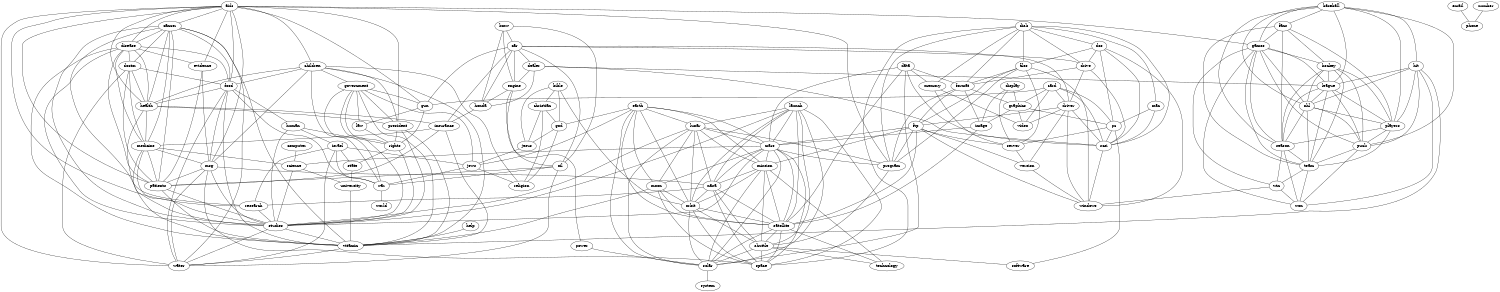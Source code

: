 graph G {
	graph [bb="-307.71,-263.85,417.83,238.99",
		center=1,
		maxiter=5000,
		size="10,10",
		start=7
	];
	node [label="\N"];
	1	 [height=0.5,
		label=aids,
		pos="27.762,-4.0877",
		width=0.75];
	5	 [height=0.5,
		label=cancer,
		pos="39.577,73.168",
		width=0.95686];
	1 -- 5	 [dir=none,
		pos="30.502,13.83 32.397,26.222 34.91,42.651 36.81,55.079"];
	8	 [height=0.5,
		label=children,
		pos="-9.5182,90.956",
		width=1.1013];
	1 -- 8	 [dir=none,
		pos="20.924,13.345 14.282,30.28 4.2423,55.874 -2.4706,72.989"];
	13	 [height=0.5,
		label=disease,
		pos="74.444,60.418",
		width=1.0291];
	1 -- 13	 [dir=none,
		pos="39.542,12.19 46.348,21.595 54.909,33.425 61.849,43.015"];
	23	 [height=0.5,
		label=evidence,
		pos="98.208,21.738",
		width=1.1735];
	1 -- 23	 [dir=none,
		pos="51.612,4.6557 56.242,6.3531 61.166,8.1583 66.013,9.9352"];
	26	 [height=0.5,
		label=food,
		pos="39.353,100.09",
		width=0.79437];
	1 -- 26	 [dir=none,
		pos="29.781,14.058 31.895,33.063 35.198,62.744 37.318,81.801"];
	29	 [height=0.5,
		label=games,
		pos="126.76,-48.354",
		width=0.93881];
	1 -- 29	 [dir=none,
		pos="50.225,-14.132 65.171,-20.816 84.861,-29.62 100.53,-36.625"];
	33	 [height=0.5,
		label=gun,
		pos="-4.9879,-29.561",
		width=0.75];
	1 -- 33	 [dir=none,
		pos="9.8538,-18.017 9.7343,-18.11 9.615,-18.203 9.4958,-18.295"];
	34	 [height=0.5,
		label=health,
		pos="53.15,40.182",
		width=0.88464];
	1 -- 34	 [dir=none,
		pos="37.505,12.902 39.407,16.218 41.402,19.697 43.307,23.019"];
	55	 [height=0.5,
		label=msg,
		pos="-19.698,7.2058",
		width=0.75];
	1 -- 55	 [dir=none,
		pos="2.0873,2.0218 1.9999,2.0426 1.9126,2.0633 1.8253,2.0841"];
	61	 [height=0.5,
		label=patients,
		pos="51.285,17.888",
		width=1.0652];
	1 -- 61	 [dir=none,
		pos="43.583,10.692 43.716,10.816 43.848,10.94 43.979,11.062"];
	66	 [height=0.5,
		label=president,
		pos="17.788,87.215",
		width=1.2277];
	1 -- 66	 [dir=none,
		pos="25.791,13.951 24.043,29.957 21.501,53.219 19.754,69.214"];
	67	 [height=0.5,
		label=program,
		pos="-52.019,-69.98",
		width=1.1555];
	1 -- 67	 [dir=none,
		pos="10.45,-18.385 -2.1983,-28.832 -19.363,-43.008 -32.5,-53.858"];
	70	 [height=0.5,
		label=research,
		pos="-55.088,64.727",
		width=1.1374];
	1 -- 70	 [dir=none,
		pos="10.595,10.171 -2.9603,21.43 -21.867,37.133 -35.916,48.803"];
	91	 [height=0.5,
		label=water,
		pos="6.5962,56.408",
		width=0.84854];
	1 -- 91	 [dir=none,
		pos="21.526,13.736 18.794,21.543 15.595,30.687 12.861,38.503"];
	2	 [height=0.5,
		label=baseball,
		pos="183.6,-48.551",
		width=1.1193];
	24	 [height=0.5,
		label=fans,
		pos="236.23,-50.067",
		width=0.75];
	2 -- 24	 [dir=none,
		pos="224.02,-49.715 224.13,-49.718 224.24,-49.721 224.35,-49.725"];
	2 -- 29	 [dir=none,
		pos="143.2,-48.411 143.05,-48.41 142.91,-48.41 142.77,-48.409"];
	36	 [height=0.5,
		label=hit,
		pos="137.11,14.905",
		width=0.75];
	2 -- 36	 [dir=none,
		pos="170.89,-31.211 164.12,-21.964 155.83,-10.648 149.15,-1.5397"];
	47	 [height=0.5,
		label=league,
		pos="145.48,-87.001",
		width=0.92075];
	2 -- 47	 [dir=none,
		pos="167.21,-65.08 165.28,-67.034 163.3,-69.026 161.37,-70.973"];
	57	 [height=0.5,
		label=nhl,
		pos="182.6,-24.81",
		width=0.75];
	2 -- 57	 [dir=none,
		pos="182.83,-30.316 182.83,-30.217 182.82,-30.118 182.82,-30.02"];
	64	 [height=0.5,
		label=players,
		pos="213.23,-28.223",
		width=1.011];
	2 -- 64	 [dir=none,
		pos="205.75,-33.353 205.89,-33.261 206.02,-33.17 206.15,-33.079"];
	68	 [height=0.5,
		label=puck,
		pos="189.93,-1.1248",
		width=0.79437];
	2 -- 68	 [dir=none,
		pos="186.03,-30.35 186.52,-26.693 187.03,-22.851 187.52,-19.198"];
	75	 [height=0.5,
		label=season,
		pos="180.94,-120.07",
		width=0.99297];
	2 -- 75	 [dir=none,
		pos="182.93,-66.599 182.53,-77.358 182.02,-90.98 181.62,-101.78"];
	3	 [height=0.5,
		label=bible,
		pos="-231.25,72.598",
		width=0.79437];
	9	 [height=0.5,
		label=christian,
		pos="-211.05,151.6",
		width=1.1374];
	3 -- 9	 [dir=none,
		pos="-226.67,90.524 -223.39,103.36 -218.98,120.59 -215.69,133.47"];
	30	 [height=0.5,
		label=god,
		pos="-197.93,104",
		width=0.75];
	3 -- 30	 [dir=none,
		pos="-214.98,87.931 -214.58,88.305 -214.19,88.679 -213.79,89.052"];
	43	 [height=0.5,
		label=jesus,
		pos="-179.87,163.04",
		width=0.79437];
	3 -- 43	 [dir=none,
		pos="-221.59,89.61 -212.46,105.68 -198.84,129.66 -189.67,145.8"];
	60	 [height=0.5,
		label=orbit,
		pos="-172.28,6.0587",
		width=0.77632];
	3 -- 60	 [dir=none,
		pos="-217.28,56.829 -207.88,46.222 -195.54,32.297 -186.16,21.714"];
	4	 [height=0.5,
		label=bmw,
		pos="95.511,-87.046",
		width=0.79437];
	6	 [height=0.5,
		label=car,
		pos="38.353,-88.461",
		width=0.75];
	4 -- 6	 [dir=none,
		pos="66.932,-87.753 66.485,-87.764 66.039,-87.775 65.593,-87.786"];
	22	 [height=0.5,
		label=engine,
		pos="24.893,-108.56",
		width=0.93881];
	4 -- 22	 [dir=none,
		pos="69.616,-94.933 64.735,-96.42 59.595,-97.986 54.608,-99.505"];
	38	 [height=0.5,
		label=honda,
		pos="85.899,-119.42",
		width=0.92075];
	4 -- 38	 [dir=none,
		pos="90.255,-104.75 90.22,-104.87 90.185,-104.98 90.15,-105.1"];
	59	 [height=0.5,
		label=oil,
		pos="39.457,-22.716",
		width=0.75];
	4 -- 59	 [dir=none,
		pos="81.655,-71.144 72.966,-61.172 61.812,-48.371 53.154,-38.435"];
	5 -- 13	 [dir=none,
		pos="68.049,62.756 68.167,62.713 68.284,62.67 68.4,62.628"];
	16	 [height=0.5,
		label=doctor,
		pos="86.107,115.84",
		width=0.97491];
	5 -- 16	 [dir=none,
		pos="56.639,88.814 60.581,92.43 64.78,96.28 68.736,99.907"];
	5 -- 26	 [dir=none,
		pos="39.426,91.274 39.425,91.426 39.424,91.577 39.423,91.728"];
	5 -- 34	 [dir=none,
		pos="46.84,55.516 46.891,55.394 46.941,55.271 46.991,55.149"];
	51	 [height=0.5,
		label=medicine,
		pos="8.3239,37.925",
		width=1.1916];
	5 -- 51	 [dir=none,
		pos="25.048,56.785 24.538,56.21 24.026,55.633 23.515,55.056"];
	5 -- 61	 [dir=none,
		pos="43.41,55.067 44.718,48.895 46.178,42 47.483,35.84"];
	5 -- 70	 [dir=none,
		pos="5.4006,70.12 -1.1665,69.535 -8.1005,68.917 -14.839,68.316"];
	82	 [height=0.5,
		label=studies,
		pos="-39.019,33.497",
		width=1.011];
	5 -- 82	 [dir=none,
		pos="14.709,60.616 5.714,56.076 -4.4517,50.945 -13.501,46.377"];
	89	 [height=0.5,
		label=vitamin,
		pos="34.877,45.744",
		width=1.011];
	5 -- 89	 [dir=none,
		pos="36.468,55.028 36.44,54.869 36.413,54.71 36.386,54.553"];
	5 -- 91	 [dir=none,
		pos="14.58,60.465 14.436,60.392 14.294,60.32 14.152,60.248"];
	12	 [height=0.5,
		label=dealer,
		pos="76.283,-158.31",
		width=0.9027];
	6 -- 12	 [dir=none,
		pos="47.729,-105.73 53.52,-116.39 60.931,-130.04 66.751,-140.76"];
	18	 [height=0.5,
		label=drive,
		pos="5.0204,-175.23",
		width=0.79437];
	6 -- 18	 [dir=none,
		pos="31.608,-106.02 25.824,-121.07 17.536,-142.65 11.756,-157.69"];
	19	 [height=0.5,
		label=driver,
		pos="-11.446,-148.72",
		width=0.88464];
	6 -- 19	 [dir=none,
		pos="25.269,-104.29 18.122,-112.94 9.285,-123.64 2.0717,-132.37"];
	6 -- 22	 [dir=none,
		pos="27.238,-105.06 27.151,-105.19 27.065,-105.31 26.982,-105.44"];
	6 -- 33	 [dir=none,
		pos="26.28,-72.054 20.269,-63.885 13.023,-54.037 7.0202,-45.88"];
	6 -- 38	 [dir=none,
		pos="57.692,-101.05 59.954,-102.53 62.272,-104.04 64.56,-105.52"];
	41	 [height=0.5,
		label=insurance,
		pos="70.801,-25.73",
		width=1.2457];
	6 -- 41	 [dir=none,
		pos="47.219,-71.319 51.648,-62.758 57.004,-52.403 61.492,-43.727"];
	6 -- 59	 [dir=none,
		pos="38.66,-70.147 38.814,-61.028 38.998,-50.036 39.151,-40.931"];
	7	 [height=0.5,
		label=card,
		pos="-48.786,-130.22",
		width=0.75];
	7 -- 19	 [dir=none,
		pos="-27.065,-140.98 -26.937,-141.05 -26.809,-141.11 -26.681,-141.17"];
	32	 [height=0.5,
		label=graphics,
		pos="-149.07,-175.33",
		width=1.1555];
	7 -- 32	 [dir=none,
		pos="-71.542,-140.46 -85.873,-146.9 -104.51,-155.29 -119.92,-162.22"];
	7 -- 33	 [dir=none,
		pos="-41.157,-112.69 -33.118,-94.21 -20.535,-65.292 -12.53,-46.893"];
	62	 [height=0.5,
		label=pc,
		pos="-96.01,-212.41",
		width=0.75];
	7 -- 62	 [dir=none,
		pos="-58.571,-147.25 -66.676,-161.35 -78.137,-181.3 -86.238,-195.4"];
	74	 [height=0.5,
		label=scsi,
		pos="-25.388,-179.34",
		width=0.75];
	7 -- 74	 [dir=none,
		pos="-40.603,-147.4 -38.336,-152.16 -35.875,-157.32 -33.607,-162.09"];
	88	 [height=0.5,
		label=video,
		pos="-78.623,-228.59",
		width=0.84854];
	7 -- 88	 [dir=none,
		pos="-54.259,-148.26 -59.642,-166.01 -67.814,-192.95 -73.185,-210.66"];
	8 -- 26	 [dir=none,
		pos="27.273,97.831 27.381,97.852 27.489,97.872 27.597,97.892"];
	31	 [height=0.5,
		label=government,
		pos="-31.125,67.088",
		width=1.4804];
	8 -- 31	 [dir=none,
		pos="-24.759,74.12 -24.871,73.997 -24.982,73.874 -25.092,73.753"];
	8 -- 34	 [dir=none,
		pos="9.9669,75.17 17.872,68.765 26.956,61.405 34.747,55.092"];
	8 -- 55	 [dir=none,
		pos="-11.727,72.784 -13.435,58.736 -15.787,39.382 -17.493,25.343"];
	8 -- 66	 [dir=none,
		pos="17.709,87.226 17.735,87.222 17.755,87.219 17.768,87.218"];
	69	 [height=0.5,
		label=religion,
		pos="-107.78,157.34",
		width=1.0291];
	8 -- 69	 [dir=none,
		pos="-31.815,106.02 -48.009,116.96 -69.813,131.69 -85.908,142.57"];
	8 -- 89	 [dir=none,
		pos="6.7607,74.378 10.72,70.345 14.951,66.037 18.896,62.019"];
	90	 [height=0.5,
		label=war,
		pos="-8.9096,128.73",
		width=0.75];
	8 -- 90	 [dir=none,
		pos="-9.2282,108.96 -9.2208,109.42 -9.2135,109.87 -9.2061,110.33"];
	9 -- 30	 [dir=none,
		pos="-206.09,133.6 -205.02,129.71 -203.88,125.59 -202.81,121.71"];
	9 -- 43	 [dir=none,
		pos="-179.96,163.01 -179.93,163.02 -179.91,163.03 -179.89,163.04"];
	9 -- 69	 [dir=none,
		pos="-170.24,153.87 -161.78,154.34 -152.92,154.83 -144.61,155.3"];
	10	 [height=0.5,
		label=computer,
		pos="-156.22,150.24",
		width=1.2638];
	73	 [height=0.5,
		label=science,
		pos="-93.665,69.995",
		width=1.0471];
	10 -- 73	 [dir=none,
		pos="-142.65,132.83 -132.08,119.28 -117.5,100.57 -107,87.098"];
	11	 [height=0.5,
		label=data,
		pos="-129.43,-109.21",
		width=0.75];
	27	 [height=0.5,
		label=format,
		pos="-101.7,-147.79",
		width=0.95686];
	11 -- 27	 [dir=none,
		pos="-117.51,-125.8 -116.34,-127.43 -115.14,-129.09 -113.97,-130.73"];
	50	 [height=0.5,
		label=mars,
		pos="-101.56,-30.171",
		width=0.79437];
	11 -- 50	 [dir=none,
		pos="-123.25,-91.668 -118.66,-78.661 -112.43,-60.997 -107.83,-47.936"];
	52	 [height=0.5,
		label=memory,
		pos="-152.7,-201.67",
		width=1.1193];
	11 -- 52	 [dir=none,
		pos="-133.92,-127.04 -138.01,-143.3 -144.03,-167.23 -148.14,-183.58"];
	72	 [height=0.5,
		label=satellite,
		pos="-136.48,-48.934",
		width=1.0291];
	11 -- 72	 [dir=none,
		pos="-131.55,-91.125 -132.44,-83.496 -133.48,-74.633 -134.37,-67.006"];
	11 -- 74	 [dir=none,
		pos="-110.35,-122.07 -91.693,-134.65 -63.437,-153.69 -44.703,-166.32"];
	79	 [height=0.5,
		label=solar,
		pos="-183.54,-40.799",
		width=0.79437];
	11 -- 79	 [dir=none,
		pos="-142.26,-92.997 -150.76,-82.25 -161.88,-68.19 -170.44,-57.37"];
	12 -- 22	 [dir=none,
		pos="60.023,-142.57 54.024,-136.76 47.229,-130.18 41.224,-124.37"];
	12 -- 38	 [dir=none,
		pos="80.753,-140.23 80.988,-139.28 81.225,-138.32 81.46,-137.37"];
	12 -- 47	 [dir=none,
		pos="91.986,-142.13 103.31,-130.46 118.53,-114.78 129.84,-103.12"];
	12 -- 74	 [dir=none,
		pos="45.778,-164.62 31.389,-167.6 14.399,-171.11 0.62777,-173.96"];
	13 -- 16	 [dir=none,
		pos="78.263,78.564 79.565,84.752 81.02,91.664 82.319,97.84"];
	13 -- 23	 [dir=none,
		pos="85.213,42.889 85.901,41.769 86.594,40.642 87.282,39.521"];
	13 -- 26	 [dir=none,
		pos="59.765,77.012 57.662,79.39 55.502,81.832 53.411,84.196"];
	13 -- 34	 [dir=none,
		pos="57.256,44.084 57.104,43.94 56.956,43.799 56.811,43.661"];
	13 -- 51	 [dir=none,
		pos="44.093,50.093 43.414,49.862 42.734,49.631 42.053,49.399"];
	13 -- 61	 [dir=none,
		pos="64.757,42.627 63.468,40.26 62.146,37.834 60.859,35.47"];
	13 -- 82	 [dir=none,
		pos="41.015,52.486 26.242,48.981 8.9166,44.87 -5.829,41.372"];
	13 -- 89	 [dir=none,
		pos="44.861,49.446 44.772,49.413 44.682,49.38 44.594,49.347"];
	14	 [height=0.5,
		label=disk,
		pos="-67.365,-143.39",
		width=0.75];
	17	 [height=0.5,
		label=dos,
		pos="-14.897,-226.49",
		width=0.75];
	14 -- 17	 [dir=none,
		pos="-56.748,-160.21 -47.645,-174.62 -34.598,-195.29 -25.499,-209.7"];
	14 -- 18	 [dir=none,
		pos="-44.462,-153.46 -36.178,-157.11 -26.816,-161.23 -18.481,-164.89"];
	25	 [height=0.5,
		label=files,
		pos="-52.178,-165.09",
		width=0.75];
	14 -- 25	 [dir=none,
		pos="-55.701,-160.06 -55.637,-160.15 -55.574,-160.24 -55.511,-160.33"];
	14 -- 27	 [dir=none,
		pos="-94.083,-146.82 -94.222,-146.83 -94.359,-146.85 -94.495,-146.87"];
	49	 [height=0.5,
		label=mac,
		pos="-49.702,-245.85",
		width=0.75];
	14 -- 49	 [dir=none,
		pos="-64.208,-161.71 -60.993,-180.36 -56.038,-209.1 -52.833,-227.69"];
	14 -- 52	 [dir=none,
		pos="-86.303,-156.32 -99.363,-165.24 -116.77,-177.13 -130.49,-186.5"];
	14 -- 67	 [dir=none,
		pos="-63.572,-125.24 -61.193,-113.87 -58.14,-99.257 -55.769,-87.918"];
	14 -- 74	 [dir=none,
		pos="-50.775,-157.6 -47.933,-160.03 -44.979,-162.56 -42.133,-165"];
	80	 [height=0.5,
		label=space,
		pos="-87.186,-48.5",
		width=0.88464];
	14 -- 80	 [dir=none,
		pos="-71.094,-125.54 -74.615,-108.69 -79.87,-83.528 -83.407,-66.591"];
	15	 [height=0.5,
		label=display,
		pos="-213.04,-178",
		width=1.011];
	15 -- 32	 [dir=none,
		pos="-176.57,-176.48 -176.46,-176.47 -176.35,-176.47 -176.23,-176.46"];
	40	 [height=0.5,
		label=image,
		pos="-173.47,-102.49",
		width=0.88464];
	15 -- 40	 [dir=none,
		pos="-203.86,-160.49 -197.47,-148.29 -188.98,-132.09 -182.6,-119.91"];
	76	 [height=0.5,
		label=server,
		pos="-129.59,-196.12",
		width=0.9027];
	15 -- 76	 [dir=none,
		pos="-179.58,-185.26 -173.14,-186.66 -166.43,-188.12 -160.09,-189.5"];
	16 -- 26	 [dir=none,
		pos="56.763,105.95 56.616,105.9 56.469,105.85 56.323,105.81"];
	16 -- 34	 [dir=none,
		pos="78.297,97.908 73.005,85.761 66.046,69.786 60.791,57.722"];
	16 -- 51	 [dir=none,
		pos="69.991,99.694 56.819,86.501 38.266,67.917 24.957,54.586"];
	16 -- 61	 [dir=none,
		pos="79.72,97.872 73.437,80.199 63.901,53.373 57.632,35.739"];
	16 -- 91	 [dir=none,
		pos="66.043,100.84 53.622,91.557 37.77,79.708 25.559,70.582"];
	17 -- 18	 [dir=none,
		pos="-8.0428,-208.85 -6.0173,-203.63 -3.8014,-197.93 -1.7793,-192.73"];
	17 -- 25	 [dir=none,
		pos="-25.085,-209.71 -30.345,-201.05 -36.745,-190.51 -42.004,-181.85"];
	17 -- 62	 [dir=none,
		pos="-41.457,-221.88 -50.513,-220.31 -60.63,-218.55 -69.668,-216.98"];
	17 -- 74	 [dir=none,
		pos="-18.863,-208.66 -19.699,-204.91 -20.581,-200.95 -21.416,-197.19"];
	93	 [height=0.5,
		label=windows,
		pos="24.956,-181.06",
		width=1.2096];
	17 -- 93	 [dir=none,
		pos="-1.1822,-210.85 2.4203,-206.75 6.3238,-202.3 9.9883,-198.12"];
	18 -- 19	 [dir=none,
		pos="-5.501,-158.29 -5.6018,-158.13 -5.7022,-157.97 -5.8019,-157.81"];
	18 -- 27	 [dir=none,
		pos="-21.635,-168.38 -36.453,-164.57 -54.972,-159.81 -70.467,-155.82"];
	18 -- 74	 [dir=none,
		pos="-23.002,-179.02 -23.188,-179.04 -23.365,-179.07 -23.532,-179.09"];
	28	 [height=0.5,
		label=ftp,
		pos="-79.258,-107.72",
		width=0.75];
	19 -- 28	 [dir=none,
		pos="-33.275,-135.52 -41.483,-130.56 -50.778,-124.94 -58.852,-120.06"];
	19 -- 74	 [dir=none,
		pos="-19.394,-166.18 -19.443,-166.29 -19.492,-166.39 -19.541,-166.5"];
	87	 [height=0.5,
		label=version,
		pos="-49.204,-204.58",
		width=1.0291];
	19 -- 87	 [dir=none,
		pos="-22.98,-165.79 -27.577,-172.59 -32.864,-180.41 -37.48,-187.24"];
	19 -- 88	 [dir=none,
		pos="-25.365,-165.27 -36.971,-179.07 -53.415,-198.62 -64.952,-212.33"];
	19 -- 93	 [dir=none,
		pos="5.9022,-164.13 6.0487,-164.26 6.1953,-164.39 6.3419,-164.52"];
	20	 [height=0.5,
		label=earth,
		pos="-157.44,37.924",
		width=0.79437];
	20 -- 30	 [dir=none,
		pos="-167.86,54.941 -173.96,64.883 -181.61,77.378 -187.68,87.271"];
	44	 [height=0.5,
		label=jews,
		pos="-110.5,111.17",
		width=0.75];
	20 -- 44	 [dir=none,
		pos="-146.55,54.912 -138.91,66.829 -128.75,82.684 -121.17,94.524"];
	48	 [height=0.5,
		label=lunar,
		pos="-107.54,-3.6606",
		width=0.79437];
	20 -- 48	 [dir=none,
		pos="-139.98,23.38 -135.15,19.351 -129.9,14.978 -125.07,10.946"];
	20 -- 50	 [dir=none,
		pos="-144.19,21.787 -135.29,10.932 -123.59,-3.3184 -114.71,-14.149"];
	53	 [height=0.5,
		label=mission,
		pos="-162.2,-31.114",
		width=1.0652];
	20 -- 53	 [dir=none,
		pos="-158.69,19.785 -159.38,9.7176 -160.24,-2.7701 -160.94,-12.857"];
	54	 [height=0.5,
		label=moon,
		pos="-77.901,12.695",
		width=0.88464];
	20 -- 54	 [dir=none,
		pos="-131.83,29.803 -123.57,27.181 -114.36,24.261 -105.93,21.587"];
	20 -- 60	 [dir=none,
		pos="-165.55,20.5 -165.61,20.384 -165.66,20.267 -165.72,20.151"];
	20 -- 72	 [dir=none,
		pos="-153.09,19.927 -149.5,5.0202 -144.41,-16.059 -140.82,-30.96"];
	20 -- 79	 [dir=none,
		pos="-163.36,20.061 -167.63,7.1774 -173.38,-10.139 -177.64,-23.006"];
	21	 [height=0.5,
		label=email,
		pos="249.42,105.93",
		width=0.81243];
	63	 [height=0.5,
		label=phone,
		pos="319.1,125.19",
		width=0.92075];
	21 -- 63	 [dir=none,
		pos="276.16,113.32 280.46,114.51 284.93,115.75 289.29,116.95"];
	22 -- 38	 [dir=none,
		pos="57.182,-114.31 57.297,-114.33 57.411,-114.35 57.525,-114.37"];
	22 -- 59	 [dir=none,
		pos="27.982,-90.352 30.454,-75.784 33.903,-55.454 36.373,-40.894"];
	65	 [height=0.5,
		label=power,
		pos="-105.96,-115.7",
		width=0.93881];
	22 -- 65	 [dir=none,
		pos="-8.8041,-110.4 -28.189,-111.45 -52.478,-112.78 -71.92,-113.84"];
	23 -- 55	 [dir=none,
		pos="57.301,16.696 40.673,14.647 21.926,12.336 7.0926,10.508"];
	23 -- 61	 [dir=none,
		pos="56.668,18.329 56.565,18.321 56.463,18.313 56.363,18.304"];
	24 -- 29	 [dir=none,
		pos="209.17,-49.643 194.48,-49.413 176.18,-49.127 160.56,-48.883"];
	37	 [height=0.5,
		label=hockey,
		pos="215,-79.458",
		width=1.0291];
	24 -- 37	 [dir=none,
		pos="224.38,-66.481 224.3,-66.586 224.22,-66.691 224.15,-66.796"];
	24 -- 64	 [dir=none,
		pos="220.51,-35.135 220.38,-35.015 220.25,-34.896 220.13,-34.777"];
	24 -- 75	 [dir=none,
		pos="223.41,-66.303 214.73,-77.29 203.29,-91.778 194.47,-102.95"];
	84	 [height=0.5,
		label=team,
		pos="189.5,-99.48",
		width=0.77632];
	24 -- 84	 [dir=none,
		pos="221.7,-65.43 216.13,-71.323 209.77,-78.048 204.18,-83.955"];
	25 -- 27	 [dir=none,
		pos="-76.361,-156.64 -76.459,-156.61 -76.557,-156.58 -76.656,-156.54"];
	25 -- 28	 [dir=none,
		pos="-60.303,-147.88 -63.731,-140.62 -67.712,-132.18 -71.139,-124.92"];
	25 -- 67	 [dir=none,
		pos="-52.148,-146.75 -52.12,-129.91 -52.078,-105.09 -52.05,-88.262"];
	25 -- 76	 [dir=none,
		pos="-75.404,-174.4 -84.133,-177.9 -94.119,-181.9 -103.12,-185.51"];
	25 -- 93	 [dir=none,
		pos="-26.064,-170.5 -22.218,-171.29 -18.187,-172.13 -14.148,-172.96"];
	26 -- 34	 [dir=none,
		pos="43.493,82.115 45.239,74.533 47.268,65.724 49.013,58.144"];
	39	 [height=0.5,
		label=human,
		pos="-38.986,136.78",
		width=0.95686];
	26 -- 39	 [dir=none,
		pos="16.273,110.9 6.9752,115.25 -3.7859,120.29 -13.328,124.76"];
	26 -- 55	 [dir=none,
		pos="28.522,83.053 17.801,66.189 1.4929,40.537 -9.1343,23.821"];
	26 -- 89	 [dir=none,
		pos="37.863,81.993 37.384,76.188 36.855,69.759 36.376,63.946"];
	26 -- 90	 [dir=none,
		pos="18.325,112.57 15.988,113.96 13.611,115.37 11.285,116.75"];
	26 -- 91	 [dir=none,
		pos="26.782,83.326 24.256,79.958 21.602,76.419 19.079,73.055"];
	27 -- 28	 [dir=none,
		pos="-91.793,-130.1 -90.807,-128.34 -89.807,-126.55 -88.824,-124.8"];
	27 -- 32	 [dir=none,
		pos="-124.83,-161.24 -124.93,-161.29 -125.02,-161.35 -125.11,-161.4"];
	27 -- 40	 [dir=none,
		pos="-124.02,-133.71 -132.91,-128.1 -143.1,-121.67 -151.91,-116.1"];
	27 -- 67	 [dir=none,
		pos="-90.677,-130.52 -82.501,-117.72 -71.397,-100.33 -63.187,-87.47"];
	28 -- 50	 [dir=none,
		pos="-84.431,-89.734 -88.034,-77.205 -92.819,-60.566 -96.416,-48.06"];
	28 -- 53	 [dir=none,
		pos="-95.25,-92.95 -109.47,-79.819 -130.2,-60.665 -144.82,-47.162"];
	28 -- 67	 [dir=none,
		pos="-67.548,-91.496 -66.625,-90.217 -65.691,-88.922 -64.761,-87.634"];
	28 -- 72	 [dir=none,
		pos="-93.995,-92.581 -102.08,-84.28 -112.1,-73.979 -120.39,-65.468"];
	28 -- 76	 [dir=none,
		pos="-88.962,-124.76 -97.818,-140.32 -110.84,-163.19 -119.74,-178.83"];
	28 -- 87	 [dir=none,
		pos="-73.746,-125.49 -68.357,-142.85 -60.195,-169.16 -54.783,-186.6"];
	28 -- 93	 [dir=none,
		pos="-60.627,-120.83 -42.829,-133.36 -15.995,-152.24 2.8706,-165.51"];
	29 -- 37	 [dir=none,
		pos="155.16,-58.366 164.64,-61.705 175.22,-65.436 184.82,-68.82"];
	29 -- 47	 [dir=none,
		pos="135.24,-65.868 135.79,-66.987 136.33,-68.113 136.87,-69.233"];
	29 -- 57	 [dir=none,
		pos="153.37,-37.133 155.5,-36.233 157.65,-35.329 159.76,-34.441"];
	29 -- 68	 [dir=none,
		pos="146.4,-33.669 154.37,-27.712 163.52,-20.865 171.38,-14.994"];
	29 -- 75	 [dir=none,
		pos="139.6,-65.35 148.23,-76.783 159.57,-91.791 168.19,-103.2"];
	29 -- 84	 [dir=none,
		pos="145.58,-63.693 153.96,-70.517 163.76,-78.505 171.98,-85.2"];
	92	 [height=0.5,
		label=win,
		pos="117.11,-147.23",
		width=0.75];
	29 -- 92	 [dir=none,
		pos="124.99,-66.489 123.25,-84.329 120.6,-111.41 118.87,-129.21"];
	94	 [height=0.5,
		label=won,
		pos="159.02,-74.571",
		width=0.75];
	29 -- 94	 [dir=none,
		pos="145.52,-63.604 145.63,-63.695 145.74,-63.785 145.85,-63.874"];
	30 -- 43	 [dir=none,
		pos="-192.51,121.72 -190.23,129.19 -187.57,137.87 -185.29,145.34"];
	30 -- 69	 [dir=none,
		pos="-177.47,116.11 -163.76,124.22 -145.66,134.93 -131.34,143.4"];
	31 -- 33	 [dir=none,
		pos="-26.209,48.909 -21.507,31.52 -14.459,5.4613 -9.7938,-11.79"];
	31 -- 44	 [dir=none,
		pos="-58.887,82.505 -68.901,88.066 -80.032,94.247 -89.386,99.441"];
	46	 [height=0.5,
		label=law,
		pos="62.215,93.734",
		width=0.75];
	31 -- 46	 [dir=none,
		pos="9.8149,78.775 19.122,81.432 28.737,84.177 37.15,86.579"];
	31 -- 66	 [dir=none,
		pos="2.8463,81.067 2.9767,81.121 3.1067,81.174 3.2362,81.227"];
	71	 [height=0.5,
		label=rights,
		pos="-42.355,95.662",
		width=0.84854];
	31 -- 71	 [dir=none,
		pos="-38.173,85.022 -38.209,85.112 -38.244,85.201 -38.279,85.29"];
	31 -- 82	 [dir=none,
		pos="-35.349,49.112 -35.379,48.988 -35.408,48.863 -35.437,48.738"];
	31 -- 89	 [dir=none,
		pos="7.65,54.548 7.7622,54.512 7.8744,54.476 7.9864,54.44"];
	31 -- 90	 [dir=none,
		pos="-24.58,85.25 -21.662,93.347 -18.235,102.86 -15.332,110.91"];
	32 -- 40	 [dir=none,
		pos="-155.1,-157.33 -158.88,-146.04 -163.74,-131.54 -167.51,-120.29"];
	32 -- 62	 [dir=none,
		pos="-126.87,-190.84 -122.9,-193.62 -118.79,-196.49 -114.92,-199.2"];
	32 -- 88	 [dir=none,
		pos="-128.31,-191.02 -118.57,-198.39 -107.05,-207.1 -97.548,-214.28"];
	33 -- 46	 [dir=none,
		pos="4.3564,-12.418 17.196,11.138 40.152,53.257 52.95,76.736"];
	33 -- 71	 [dir=none,
		pos="-10.262,-11.885 -17.344,11.846 -29.857,53.779 -36.986,77.67"];
	34 -- 41	 [dir=none,
		pos="57.973,22.172 60.464,12.871 63.494,1.5562 65.984,-7.741"];
	34 -- 51	 [dir=none,
		pos="21.049,38.566 20.937,38.56 20.825,38.555 20.714,38.549"];
	34 -- 66	 [dir=none,
		pos="40.583,56.897 37.407,61.121 33.99,65.666 30.792,69.919"];
	34 -- 82	 [dir=none,
		pos="21.431,37.882 13.62,37.315 5.1972,36.704 -2.8083,36.123"];
	35	 [height=0.5,
		label=help,
		pos="106.94,139.13",
		width=0.75];
	35 -- 89	 [dir=none,
		pos="94.39,122.87 81.404,106.04 61.213,79.873 48.016,62.771"];
	36 -- 47	 [dir=none,
		pos="138.6,-3.3139 140.13,-21.863 142.48,-50.448 144,-68.94"];
	36 -- 57	 [dir=none,
		pos="153.53,0.5669 157.6,-2.9881 161.97,-6.7994 166.05,-10.36"];
	36 -- 64	 [dir=none,
		pos="157.91,3.1199 167.59,-2.367 179.17,-8.9256 189.22,-14.622"];
	36 -- 68	 [dir=none,
		pos="161.97,7.3594 162.61,7.1645 163.25,6.9693 163.9,6.7741"];
	36 -- 89	 [dir=none,
		pos="112.36,22.37 98.413,26.577 80.862,31.872 65.991,36.357"];
	36 -- 94	 [dir=none,
		pos="141.54,-3.2019 145.37,-18.828 150.86,-41.268 154.66,-56.797"];
	37 -- 47	 [dir=none,
		pos="178.62,-83.406 178.48,-83.421 178.35,-83.435 178.22,-83.449"];
	37 -- 57	 [dir=none,
		pos="204.57,-61.866 200.72,-55.376 196.38,-48.044 192.57,-41.624"];
	37 -- 64	 [dir=none,
		pos="214.37,-61.25 214.21,-56.418 214.02,-51.201 213.86,-46.373"];
	37 -- 68	 [dir=none,
		pos="209.19,-61.29 205.11,-48.545 199.68,-31.587 195.62,-18.924"];
	37 -- 75	 [dir=none,
		pos="200.75,-96.447 198.86,-98.708 196.92,-101.02 195.02,-103.28"];
	37 -- 84	 [dir=none,
		pos="195.42,-94.836 195.31,-94.92 195.21,-95.003 195.1,-95.086"];
	38 -- 41	 [dir=none,
		pos="82.988,-101.36 80.314,-84.765 76.374,-60.311 73.703,-43.739"];
	42	 [height=0.5,
		label=israel,
		pos="-58.897,156.67",
		width=0.81243];
	39 -- 42	 [dir=none,
		pos="-55.058,152.83 -55.2,152.97 -55.339,153.11 -55.474,153.25"];
	39 -- 71	 [dir=none,
		pos="-40.473,118.62 -40.607,116.99 -40.743,115.33 -40.877,113.7"];
	39 -- 82	 [dir=none,
		pos="-38.992,118.31 -38.998,99.513 -39.007,70.542 -39.013,51.801"];
	40 -- 50	 [dir=none,
		pos="-157.87,-86.802 -145.81,-74.67 -129.19,-57.957 -117.13,-45.833"];
	40 -- 72	 [dir=none,
		pos="-161.77,-85.548 -157.54,-79.418 -152.75,-72.491 -148.49,-66.324"];
	41 -- 51	 [dir=none,
		pos="54.058,-8.6716 44.95,0.60889 33.728,12.042 24.68,21.26"];
	41 -- 61	 [dir=none,
		pos="62.863,-7.9891 61.681,-5.3475 60.462,-2.6234 59.279,0.020795"];
	41 -- 89	 [dir=none,
		pos="61.921,-8.0624 56.436,2.851 49.417,16.815 43.904,27.783"];
	42 -- 44	 [dir=none,
		pos="-75.794,141.77 -81.673,136.58 -88.255,130.78 -94.093,125.63"];
	42 -- 70	 [dir=none,
		pos="-58.145,138.5 -57.477,122.38 -56.506,98.96 -55.839,82.853"];
	81	 [height=0.5,
		label=state,
		pos="-19.452,195.97",
		width=0.75827];
	42 -- 81	 [dir=none,
		pos="-43.308,172.2 -40.465,175.03 -37.503,177.98 -34.671,180.8"];
	42 -- 90	 [dir=none,
		pos="-37.117,144.5 -34.697,143.14 -32.236,141.77 -29.826,140.42"];
	42 -- 91	 [dir=none,
		pos="-47.787,139.66 -35.744,121.22 -16.633,91.968 -4.5684,73.499"];
	43 -- 44	 [dir=none,
		pos="-161.28,149.14 -151.17,141.58 -138.71,132.26 -128.66,124.75"];
	44 -- 69	 [dir=none,
		pos="-109.42,129.42 -109.23,132.64 -109.04,136 -108.85,139.23"];
	44 -- 90	 [dir=none,
		pos="-84.339,115.69 -69.288,118.29 -50.431,121.55 -35.336,124.16"];
	45	 [height=0.5,
		label=launch,
		pos="-134.36,5.8174",
		width=0.95686];
	45 -- 48	 [dir=none,
		pos="-107.62,-3.6334 -107.59,-3.6424 -107.57,-3.6492 -107.56,-3.6537"];
	45 -- 50	 [dir=none,
		pos="-119.49,-10.492 -118.27,-11.831 -117.04,-13.183 -115.83,-14.517"];
	56	 [height=0.5,
		label=nasa,
		pos="-116.56,18.583",
		width=0.75];
	45 -- 56	 [dir=none,
		pos="-116.61,18.546 -116.6,18.558 -116.58,18.567 -116.57,18.573"];
	45 -- 60	 [dir=none,
		pos="-169.31,6.0398 -169.42,6.0405 -169.54,6.0412 -169.65,6.0419"];
	45 -- 72	 [dir=none,
		pos="-135.07,-12.414 -135.29,-18.262 -135.54,-24.74 -135.77,-30.596"];
	77	 [height=0.5,
		label=shuttle,
		pos="-159.98,-63.842",
		width=0.95686];
	45 -- 77	 [dir=none,
		pos="-140.96,-12.122 -144.75,-22.442 -149.51,-35.372 -153.31,-45.722"];
	45 -- 79	 [dir=none,
		pos="-151.01,-9.9647 -156.36,-15.036 -162.27,-20.64 -167.57,-25.664"];
	45 -- 80	 [dir=none,
		pos="-119.95,-10.775 -114.1,-17.514 -107.35,-25.281 -101.51,-32.009"];
	45 -- 82	 [dir=none,
		pos="-104.19,14.575 -93.499,17.68 -81.442,21.18 -70.633,24.318"];
	46 -- 71	 [dir=none,
		pos="35.013,94.235 20.732,94.499 3.1782,94.822 -11.597,95.095"];
	47 -- 57	 [dir=none,
		pos="155.82,-69.678 161.06,-60.908 167.38,-50.307 172.57,-41.612"];
	47 -- 64	 [dir=none,
		pos="163.28,-71.558 173.01,-63.123 185.03,-52.692 194.84,-44.178"];
	47 -- 68	 [dir=none,
		pos="154.48,-69.623 162.19,-54.724 173.24,-33.369 180.95,-18.477"];
	47 -- 75	 [dir=none,
		pos="162.38,-102.76 162.81,-103.16 163.24,-103.56 163.67,-103.96"];
	47 -- 84	 [dir=none,
		pos="175.09,-95.394 175.22,-95.429 175.34,-95.464 175.46,-95.499"];
	48 -- 50	 [dir=none,
		pos="-103.52,-21.49 -103.48,-21.64 -103.45,-21.789 -103.42,-21.937"];
	48 -- 53	 [dir=none,
		pos="-130.09,-14.986 -131.97,-15.931 -133.88,-16.892 -135.79,-17.85"];
	48 -- 54	 [dir=none,
		pos="-86,8.2255 -85.857,8.3048 -85.714,8.3835 -85.573,8.4615"];
	48 -- 56	 [dir=none,
		pos="-114.65,13.865 -114.72,14.038 -114.79,14.207 -114.85,14.373"];
	48 -- 60	 [dir=none,
		pos="-135.37,0.51767 -138.53,0.99101 -141.74,1.4732 -144.88,1.9456"];
	48 -- 67	 [dir=none,
		pos="-94.1,-19.715 -85.756,-29.682 -75.035,-42.488 -66.502,-52.68"];
	48 -- 79	 [dir=none,
		pos="-130.34,-14.803 -139.96,-19.504 -151.14,-24.964 -160.76,-29.664"];
	48 -- 82	 [dir=none,
		pos="-85.859,8.0963 -78.802,11.923 -70.917,16.199 -63.66,20.135"];
	49 -- 62	 [dir=none,
		pos="-68.271,-232.44 -71.29,-230.26 -74.418,-228 -77.438,-225.82"];
	49 -- 74	 [dir=none,
		pos="-43.187,-228.03 -39.698,-218.48 -35.413,-206.76 -31.922,-197.21"];
	50 -- 53	 [dir=none,
		pos="-130.46,-30.621 -130.58,-30.622 -130.7,-30.624 -130.82,-30.626"];
	50 -- 54	 [dir=none,
		pos="-91.938,-12.736 -90.454,-10.047 -88.922,-7.2713 -87.439,-4.586"];
	50 -- 56	 [dir=none,
		pos="-107.06,-12.294 -108.37,-8.0542 -109.76,-3.5318 -111.06,0.70761"];
	50 -- 67	 [dir=none,
		pos="-83.675,-44.543 -79.906,-47.572 -75.906,-50.786 -72.063,-53.874"];
	50 -- 72	 [dir=none,
		pos="-123.48,-41.947 -123.59,-42.006 -123.7,-42.065 -123.81,-42.124"];
	50 -- 73	 [dir=none,
		pos="-100.11,-11.799 -98.688,6.2744 -96.526,33.707 -95.104,51.74"];
	50 -- 79	 [dir=none,
		pos="-129.77,-33.828 -138.02,-34.897 -147.03,-36.065 -155.28,-37.134"];
	50 -- 80	 [dir=none,
		pos="-88.724,-46.538 -88.606,-46.689 -88.494,-46.833 -88.387,-46.969"];
	50 -- 82	 [dir=none,
		pos="-86.421,-14.759 -77.022,-5.1901 -64.945,7.1042 -55.334,16.888"];
	51 -- 55	 [dir=none,
		pos="-7.3255,20.769 -7.4258,20.659 -7.526,20.549 -7.626,20.44"];
	51 -- 61	 [dir=none,
		pos="37.218,24.449 37.34,24.392 37.461,24.336 37.581,24.279"];
	51 -- 73	 [dir=none,
		pos="-26.205,48.783 -37.763,52.417 -50.584,56.449 -61.919,60.013"];
	51 -- 82	 [dir=none,
		pos="-33.588,34.005 -33.692,33.995 -33.795,33.986 -33.896,33.976"];
	51 -- 89	 [dir=none,
		pos="34.8,45.721 34.826,45.729 34.845,45.734 34.857,45.738"];
	52 -- 76	 [dir=none,
		pos="-129.66,-196.14 -129.63,-196.13 -129.62,-196.13 -129.61,-196.12"];
	52 -- 88	 [dir=none,
		pos="-121.28,-213.08 -115.76,-215.09 -110.07,-217.16 -104.72,-219.1"];
	53 -- 56	 [dir=none,
		pos="-147,-14.566 -141.82,-8.9188 -136.04,-2.6254 -130.92,2.9477"];
	53 -- 60	 [dir=none,
		pos="-167.12,-12.963 -167.2,-12.669 -167.28,-12.374 -167.36,-12.079"];
	53 -- 72	 [dir=none,
		pos="-140.5,-46.15 -140.35,-46.254 -140.2,-46.356 -140.06,-46.456"];
	53 -- 77	 [dir=none,
		pos="-160.96,-49.392 -160.95,-49.509 -160.94,-49.626 -160.94,-49.743"];
	53 -- 79	 [dir=none,
		pos="-183.48,-40.771 -183.5,-40.78 -183.52,-40.787 -183.53,-40.792"];
	85	 [height=0.5,
		label=technology,
		pos="-231.39,-58.148",
		width=1.4082];
	53 -- 85	 [dir=none,
		pos="-191.94,-42.736 -193.7,-43.423 -195.47,-44.116 -197.25,-44.809"];
	54 -- 60	 [dir=none,
		pos="-109.59,10.467 -120.84,9.6758 -133.41,8.7922 -144.32,8.0249"];
	54 -- 72	 [dir=none,
		pos="-92.988,-3.1763 -101.53,-12.164 -112.2,-23.389 -120.83,-32.472"];
	54 -- 80	 [dir=none,
		pos="-80.637,-5.3348 -81.835,-13.232 -83.238,-22.481 -84.438,-30.388"];
	54 -- 89	 [dir=none,
		pos="-49.443,21.034 -33.391,25.738 -13.298,31.626 3.246,36.474"];
	55 -- 56	 [dir=none,
		pos="-46.423,10.345 -59.974,11.936 -76.384,13.864 -89.924,15.454"];
	55 -- 61	 [dir=none,
		pos="6.7337,11.183 9.2563,11.563 11.844,11.952 14.442,12.343"];
	55 -- 80	 [dir=none,
		pos="-36.728,-6.8512 -46.568,-14.973 -58.945,-25.19 -68.978,-33.471"];
	55 -- 82	 [dir=none,
		pos="-31.604,23.407 -31.728,23.576 -31.852,23.745 -31.975,23.912"];
	55 -- 91	 [dir=none,
		pos="-10.501,24.414 -7.9542,29.181 -5.1889,34.356 -2.6394,39.126"];
	56 -- 60	 [dir=none,
		pos="-142.46,12.761 -143.6,12.505 -144.74,12.249 -145.88,11.993"];
	56 -- 70	 [dir=none,
		pos="-98.45,32.178 -91.366,37.495 -83.201,43.624 -75.879,49.121"];
	56 -- 72	 [dir=none,
		pos="-121.8,0.8434 -124.7,-9.0023 -128.3,-21.215 -131.21,-31.079"];
	56 -- 77	 [dir=none,
		pos="-125.56,1.5041 -132.91,-12.453 -143.27,-32.113 -150.7,-46.217"];
	56 -- 80	 [dir=none,
		pos="-108.84,0.95745 -104.56,-8.825 -99.246,-20.959 -94.955,-30.76"];
	57 -- 64	 [dir=none,
		pos="209.47,-27.805 209.62,-27.821 209.76,-27.836 209.89,-27.852"];
	57 -- 68	 [dir=none,
		pos="188.08,-7.1016 188.11,-6.9945 188.14,-6.8883 188.18,-6.783"];
	57 -- 75	 [dir=none,
		pos="182.28,-43.178 181.99,-60.046 181.55,-84.91 181.26,-101.76"];
	57 -- 84	 [dir=none,
		pos="184.27,-42.886 185.35,-54.539 186.75,-69.64 187.82,-81.312"];
	58	 [height=0.5,
		label=number,
		pos="379.48,164.88",
		width=1.0652];
	58 -- 63	 [dir=none,
		pos="357,150.1 351.63,146.57 345.92,142.82 340.6,139.32"];
	59 -- 61	 [dir=none,
		pos="44.68,-4.7883 45.125,-3.2587 45.576,-1.7109 46.022,-0.18022"];
	59 -- 90	 [dir=none,
		pos="33.814,-5.0463 24.544,23.98 6.1911,81.448 -3.1527,110.71"];
	59 -- 91	 [dir=none,
		pos="32.164,-5.1555 26.719,7.9567 19.309,25.797 13.869,38.897"];
	60 -- 72	 [dir=none,
		pos="-161.35,-10.74 -157.07,-17.31 -152.17,-24.845 -147.85,-31.477"];
	60 -- 77	 [dir=none,
		pos="-169.12,-11.943 -167.29,-22.298 -165.01,-35.273 -163.18,-45.659"];
	60 -- 79	 [dir=none,
		pos="-176.6,-11.924 -177.47,-15.537 -178.39,-19.333 -179.25,-22.942"];
	60 -- 80	 [dir=none,
		pos="-152.12,-6.8709 -138.94,-15.316 -121.77,-26.326 -108.4,-34.902"];
	61 -- 82	 [dir=none,
		pos="15.075,24.147 8.5983,25.266 1.8655,26.43 -4.5607,27.541"];
	61 -- 89	 [dir=none,
		pos="40.987,35.371 40.935,35.458 40.884,35.546 40.832,35.633"];
	62 -- 74	 [dir=none,
		pos="-73.665,-201.94 -65.421,-198.08 -56.083,-193.71 -47.83,-189.85"];
	62 -- 76	 [dir=none,
		pos="-117.84,-201.82 -117.95,-201.77 -118.04,-201.72 -118.14,-201.67"];
	78	 [height=0.5,
		label=software,
		pos="-195.98,-148.35",
		width=1.1735];
	62 -- 78	 [dir=none,
		pos="-115.76,-199.75 -132.03,-189.32 -155.16,-174.51 -172.4,-163.46"];
	64 -- 68	 [dir=none,
		pos="198.87,-11.524 198.79,-11.437 198.72,-11.35 198.64,-11.264"];
	64 -- 75	 [dir=none,
		pos="206.85,-46.37 201.15,-62.577 192.86,-86.177 187.2,-102.28"];
	64 -- 84	 [dir=none,
		pos="207.24,-46.204 203.62,-57.089 199.02,-70.913 195.41,-81.751"];
	65 -- 79	 [dir=none,
		pos="-122.41,-99.813 -135.85,-86.845 -154.7,-68.643 -167.91,-55.894"];
	66 -- 71	 [dir=none,
		pos="-24.31,93.127 -24.468,93.15 -24.625,93.172 -24.782,93.194"];
	66 -- 82	 [dir=none,
		pos="0.12507,70.513 -6.91,63.86 -14.976,56.233 -21.951,49.637"];
	66 -- 89	 [dir=none,
		pos="25.134,69.387 25.93,67.455 26.74,65.489 27.536,63.557"];
	67 -- 77	 [dir=none,
		pos="-93.451,-67.624 -104.04,-67.023 -115.3,-66.382 -125.5,-65.803"];
	68 -- 84	 [dir=none,
		pos="189.85,-19.165 189.77,-36.8 189.66,-63.511 189.58,-81.221"];
	68 -- 94	 [dir=none,
		pos="182.6,-18.531 177.71,-30.154 171.3,-45.386 166.4,-57.036"];
	70 -- 82	 [dir=none,
		pos="-45.927,46.922 -45.87,46.813 -45.814,46.703 -45.758,46.594"];
	71 -- 81	 [dir=none,
		pos="-38.26,113.59 -34.117,131.74 -27.746,159.64 -23.588,177.85"];
	71 -- 82	 [dir=none,
		pos="-41.372,77.346 -40.941,69.324 -40.437,59.928 -40.006,51.896"];
	72 -- 77	 [dir=none,
		pos="-159.4,-63.474 -159.59,-63.593 -159.73,-63.685 -159.83,-63.747"];
	72 -- 79	 [dir=none,
		pos="-171.67,-42.852 -171.77,-42.833 -171.88,-42.815 -171.99,-42.797"];
	72 -- 80	 [dir=none,
		pos="-99.372,-48.607 -99.263,-48.606 -99.154,-48.605 -99.045,-48.604"];
	72 -- 85	 [dir=none,
		pos="-172.9,-52.47 -176.04,-52.774 -179.24,-53.086 -182.46,-53.398"];
	73 -- 82	 [dir=none,
		pos="-71.438,55.15 -67.892,52.782 -64.228,50.334 -60.695,47.974"];
	86	 [height=0.5,
		label=university,
		pos="11.843,146.97",
		width=1.2638];
	73 -- 86	 [dir=none,
		pos="-72.82,85.203 -54.683,98.434 -28.487,117.55 -10.048,131"];
	74 -- 93	 [dir=none,
		pos="1.8467,-180.27 1.9394,-180.27 2.032,-180.27 2.1246,-180.28"];
	75 -- 84	 [dir=none,
		pos="188.31,-102.34 188.36,-102.23 188.4,-102.13 188.45,-102.03"];
	75 -- 92	 [dir=none,
		pos="153.5,-131.75 149.04,-133.64 144.46,-135.59 140.12,-137.44"];
	75 -- 94	 [dir=none,
		pos="172.4,-102.35 170.72,-98.857 168.95,-95.197 167.28,-91.723"];
	76 -- 87	 [dir=none,
		pos="-97.357,-199.51 -93.513,-199.92 -89.568,-200.33 -85.67,-200.74"];
	77 -- 78	 [dir=none,
		pos="-167.61,-81.765 -173.72,-96.106 -182.25,-116.12 -188.35,-130.46"];
	77 -- 79	 [dir=none,
		pos="-176.35,-47.838 -176.47,-47.715 -176.6,-47.593 -176.72,-47.472"];
	77 -- 80	 [dir=none,
		pos="-127.84,-57.068 -124.34,-56.33 -120.78,-55.58 -117.3,-54.847"];
	77 -- 85	 [dir=none,
		pos="-194.43,-61.095 -194.57,-61.084 -194.71,-61.072 -194.86,-61.061"];
	83	 [height=0.5,
		label=system,
		pos="-271.31,-39.357",
		width=1.011];
	79 -- 83	 [dir=none,
		pos="-212.28,-40.327 -219.48,-40.208 -227.3,-40.08 -234.82,-39.956"];
	81 -- 86	 [dir=none,
		pos="-8.6821,179.1 -5.7118,174.45 -2.4808,169.39 0.51984,164.7"];
	82 -- 89	 [dir=none,
		pos="-4.235,39.262 -2.7376,39.51 -1.2355,39.759 0.2615,40.007"];
	82 -- 91	 [dir=none,
		pos="-13.279,46.426 -13.117,46.507 -12.955,46.588 -12.794,46.669"];
	84 -- 92	 [dir=none,
		pos="169.72,-112.53 159.34,-119.37 146.67,-127.73 136.37,-134.53"];
	84 -- 94	 [dir=none,
		pos="172.12,-85.279 172.02,-85.192 171.91,-85.105 171.8,-85.017"];
	86 -- 89	 [dir=none,
		pos="15.961,128.87 20.153,110.45 26.615,82.052 30.794,63.684"];
	87 -- 93	 [dir=none,
		pos="-18.184,-194.74 -15.485,-193.89 -12.742,-193.02 -10.014,-192.15"];
	89 -- 91	 [dir=none,
		pos="6.6773,56.378 6.6506,56.388 6.6303,56.396 6.6167,56.401"];
	95	 [height=0.5,
		label=world,
		pos="27.711,220.99",
		width=0.88464];
	90 -- 95	 [dir=none,
		pos="-1.8488,146.52 4.6359,162.86 14.194,186.93 20.672,203.25"];
	92 -- 93	 [dir=none,
		pos="93.375,-155.94 82.497,-159.93 69.425,-164.73 57.635,-169.06"];
	92 -- 94	 [dir=none,
		pos="126.83,-130.38 133.55,-118.72 142.46,-103.27 149.2,-91.583"];
}
